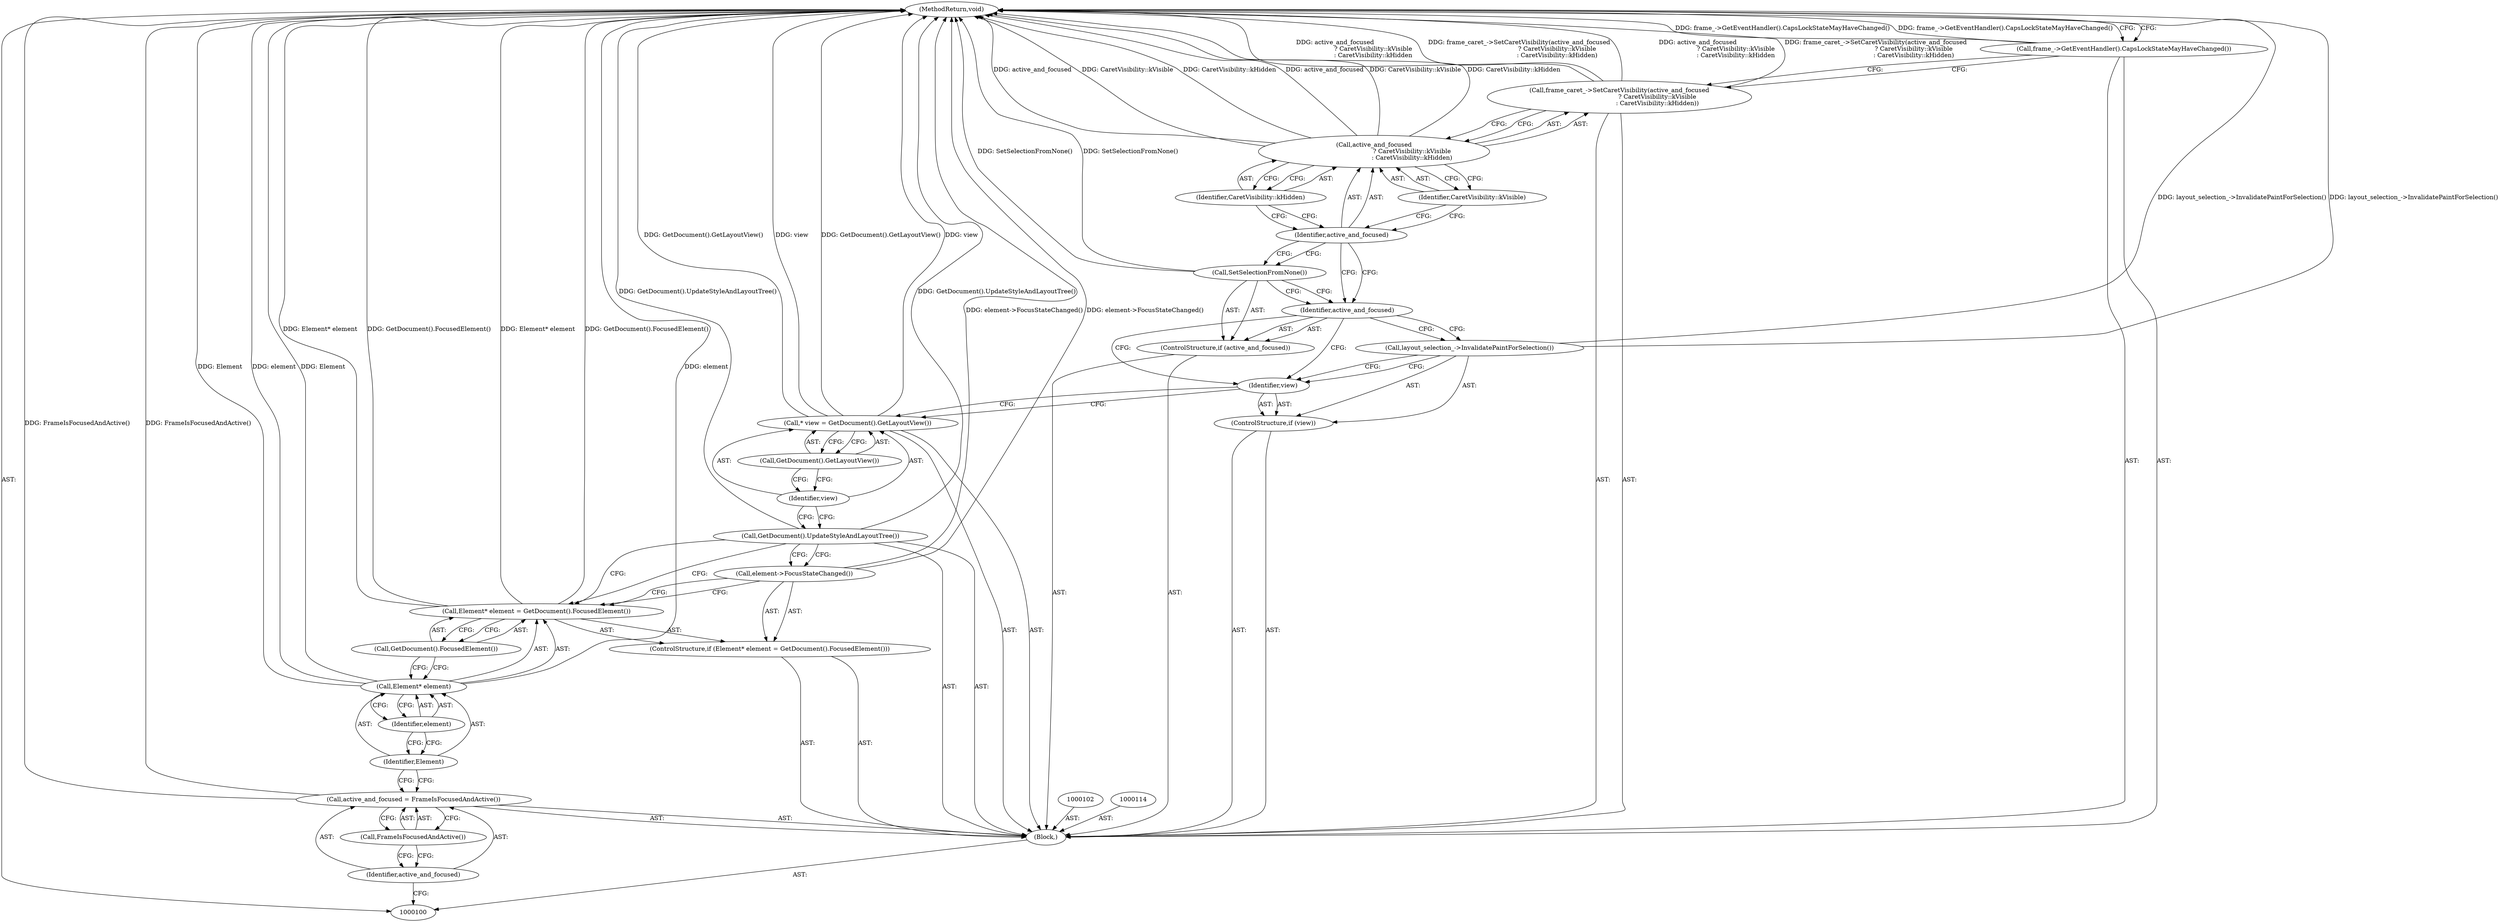 digraph "0_Chrome_f1574f25e1402e748bf2bd7e28ce3dd96ceb1ca4_0" {
"1000130" [label="(MethodReturn,void)"];
"1000101" [label="(Block,)"];
"1000118" [label="(ControlStructure,if (view))"];
"1000119" [label="(Identifier,view)"];
"1000120" [label="(Call,layout_selection_->InvalidatePaintForSelection())"];
"1000121" [label="(ControlStructure,if (active_and_focused))"];
"1000122" [label="(Identifier,active_and_focused)"];
"1000123" [label="(Call,SetSelectionFromNone())"];
"1000124" [label="(Call,frame_caret_->SetCaretVisibility(active_and_focused\n                                       ? CaretVisibility::kVisible\n                                       : CaretVisibility::kHidden))"];
"1000125" [label="(Call,active_and_focused\n                                       ? CaretVisibility::kVisible\n                                       : CaretVisibility::kHidden)"];
"1000126" [label="(Identifier,active_and_focused)"];
"1000127" [label="(Identifier,CaretVisibility::kVisible)"];
"1000128" [label="(Identifier,CaretVisibility::kHidden)"];
"1000129" [label="(Call,frame_->GetEventHandler().CapsLockStateMayHaveChanged())"];
"1000105" [label="(Call,FrameIsFocusedAndActive())"];
"1000103" [label="(Call,active_and_focused = FrameIsFocusedAndActive())"];
"1000104" [label="(Identifier,active_and_focused)"];
"1000110" [label="(Identifier,element)"];
"1000106" [label="(ControlStructure,if (Element* element = GetDocument().FocusedElement()))"];
"1000111" [label="(Call,GetDocument().FocusedElement())"];
"1000107" [label="(Call,Element* element = GetDocument().FocusedElement())"];
"1000108" [label="(Call,Element* element)"];
"1000109" [label="(Identifier,Element)"];
"1000112" [label="(Call,element->FocusStateChanged())"];
"1000113" [label="(Call,GetDocument().UpdateStyleAndLayoutTree())"];
"1000117" [label="(Call,GetDocument().GetLayoutView())"];
"1000115" [label="(Call,* view = GetDocument().GetLayoutView())"];
"1000116" [label="(Identifier,view)"];
"1000130" -> "1000100"  [label="AST: "];
"1000130" -> "1000129"  [label="CFG: "];
"1000115" -> "1000130"  [label="DDG: GetDocument().GetLayoutView()"];
"1000115" -> "1000130"  [label="DDG: view"];
"1000125" -> "1000130"  [label="DDG: active_and_focused"];
"1000125" -> "1000130"  [label="DDG: CaretVisibility::kVisible"];
"1000125" -> "1000130"  [label="DDG: CaretVisibility::kHidden"];
"1000124" -> "1000130"  [label="DDG: active_and_focused\n                                       ? CaretVisibility::kVisible\n                                       : CaretVisibility::kHidden"];
"1000124" -> "1000130"  [label="DDG: frame_caret_->SetCaretVisibility(active_and_focused\n                                       ? CaretVisibility::kVisible\n                                       : CaretVisibility::kHidden)"];
"1000107" -> "1000130"  [label="DDG: Element* element"];
"1000107" -> "1000130"  [label="DDG: GetDocument().FocusedElement()"];
"1000103" -> "1000130"  [label="DDG: FrameIsFocusedAndActive()"];
"1000123" -> "1000130"  [label="DDG: SetSelectionFromNone()"];
"1000112" -> "1000130"  [label="DDG: element->FocusStateChanged()"];
"1000108" -> "1000130"  [label="DDG: Element"];
"1000108" -> "1000130"  [label="DDG: element"];
"1000129" -> "1000130"  [label="DDG: frame_->GetEventHandler().CapsLockStateMayHaveChanged()"];
"1000113" -> "1000130"  [label="DDG: GetDocument().UpdateStyleAndLayoutTree()"];
"1000120" -> "1000130"  [label="DDG: layout_selection_->InvalidatePaintForSelection()"];
"1000101" -> "1000100"  [label="AST: "];
"1000102" -> "1000101"  [label="AST: "];
"1000103" -> "1000101"  [label="AST: "];
"1000106" -> "1000101"  [label="AST: "];
"1000113" -> "1000101"  [label="AST: "];
"1000114" -> "1000101"  [label="AST: "];
"1000115" -> "1000101"  [label="AST: "];
"1000118" -> "1000101"  [label="AST: "];
"1000121" -> "1000101"  [label="AST: "];
"1000124" -> "1000101"  [label="AST: "];
"1000129" -> "1000101"  [label="AST: "];
"1000118" -> "1000101"  [label="AST: "];
"1000119" -> "1000118"  [label="AST: "];
"1000120" -> "1000118"  [label="AST: "];
"1000119" -> "1000118"  [label="AST: "];
"1000119" -> "1000115"  [label="CFG: "];
"1000120" -> "1000119"  [label="CFG: "];
"1000122" -> "1000119"  [label="CFG: "];
"1000120" -> "1000118"  [label="AST: "];
"1000120" -> "1000119"  [label="CFG: "];
"1000122" -> "1000120"  [label="CFG: "];
"1000120" -> "1000130"  [label="DDG: layout_selection_->InvalidatePaintForSelection()"];
"1000121" -> "1000101"  [label="AST: "];
"1000122" -> "1000121"  [label="AST: "];
"1000123" -> "1000121"  [label="AST: "];
"1000122" -> "1000121"  [label="AST: "];
"1000122" -> "1000120"  [label="CFG: "];
"1000122" -> "1000119"  [label="CFG: "];
"1000123" -> "1000122"  [label="CFG: "];
"1000126" -> "1000122"  [label="CFG: "];
"1000123" -> "1000121"  [label="AST: "];
"1000123" -> "1000122"  [label="CFG: "];
"1000126" -> "1000123"  [label="CFG: "];
"1000123" -> "1000130"  [label="DDG: SetSelectionFromNone()"];
"1000124" -> "1000101"  [label="AST: "];
"1000124" -> "1000125"  [label="CFG: "];
"1000125" -> "1000124"  [label="AST: "];
"1000129" -> "1000124"  [label="CFG: "];
"1000124" -> "1000130"  [label="DDG: active_and_focused\n                                       ? CaretVisibility::kVisible\n                                       : CaretVisibility::kHidden"];
"1000124" -> "1000130"  [label="DDG: frame_caret_->SetCaretVisibility(active_and_focused\n                                       ? CaretVisibility::kVisible\n                                       : CaretVisibility::kHidden)"];
"1000125" -> "1000124"  [label="AST: "];
"1000125" -> "1000127"  [label="CFG: "];
"1000125" -> "1000128"  [label="CFG: "];
"1000126" -> "1000125"  [label="AST: "];
"1000127" -> "1000125"  [label="AST: "];
"1000128" -> "1000125"  [label="AST: "];
"1000124" -> "1000125"  [label="CFG: "];
"1000125" -> "1000130"  [label="DDG: active_and_focused"];
"1000125" -> "1000130"  [label="DDG: CaretVisibility::kVisible"];
"1000125" -> "1000130"  [label="DDG: CaretVisibility::kHidden"];
"1000126" -> "1000125"  [label="AST: "];
"1000126" -> "1000123"  [label="CFG: "];
"1000126" -> "1000122"  [label="CFG: "];
"1000127" -> "1000126"  [label="CFG: "];
"1000128" -> "1000126"  [label="CFG: "];
"1000127" -> "1000125"  [label="AST: "];
"1000127" -> "1000126"  [label="CFG: "];
"1000125" -> "1000127"  [label="CFG: "];
"1000128" -> "1000125"  [label="AST: "];
"1000128" -> "1000126"  [label="CFG: "];
"1000125" -> "1000128"  [label="CFG: "];
"1000129" -> "1000101"  [label="AST: "];
"1000129" -> "1000124"  [label="CFG: "];
"1000130" -> "1000129"  [label="CFG: "];
"1000129" -> "1000130"  [label="DDG: frame_->GetEventHandler().CapsLockStateMayHaveChanged()"];
"1000105" -> "1000103"  [label="AST: "];
"1000105" -> "1000104"  [label="CFG: "];
"1000103" -> "1000105"  [label="CFG: "];
"1000103" -> "1000101"  [label="AST: "];
"1000103" -> "1000105"  [label="CFG: "];
"1000104" -> "1000103"  [label="AST: "];
"1000105" -> "1000103"  [label="AST: "];
"1000109" -> "1000103"  [label="CFG: "];
"1000103" -> "1000130"  [label="DDG: FrameIsFocusedAndActive()"];
"1000104" -> "1000103"  [label="AST: "];
"1000104" -> "1000100"  [label="CFG: "];
"1000105" -> "1000104"  [label="CFG: "];
"1000110" -> "1000108"  [label="AST: "];
"1000110" -> "1000109"  [label="CFG: "];
"1000108" -> "1000110"  [label="CFG: "];
"1000106" -> "1000101"  [label="AST: "];
"1000107" -> "1000106"  [label="AST: "];
"1000112" -> "1000106"  [label="AST: "];
"1000111" -> "1000107"  [label="AST: "];
"1000111" -> "1000108"  [label="CFG: "];
"1000107" -> "1000111"  [label="CFG: "];
"1000107" -> "1000106"  [label="AST: "];
"1000107" -> "1000111"  [label="CFG: "];
"1000108" -> "1000107"  [label="AST: "];
"1000111" -> "1000107"  [label="AST: "];
"1000112" -> "1000107"  [label="CFG: "];
"1000113" -> "1000107"  [label="CFG: "];
"1000107" -> "1000130"  [label="DDG: Element* element"];
"1000107" -> "1000130"  [label="DDG: GetDocument().FocusedElement()"];
"1000108" -> "1000107"  [label="AST: "];
"1000108" -> "1000110"  [label="CFG: "];
"1000109" -> "1000108"  [label="AST: "];
"1000110" -> "1000108"  [label="AST: "];
"1000111" -> "1000108"  [label="CFG: "];
"1000108" -> "1000130"  [label="DDG: Element"];
"1000108" -> "1000130"  [label="DDG: element"];
"1000109" -> "1000108"  [label="AST: "];
"1000109" -> "1000103"  [label="CFG: "];
"1000110" -> "1000109"  [label="CFG: "];
"1000112" -> "1000106"  [label="AST: "];
"1000112" -> "1000107"  [label="CFG: "];
"1000113" -> "1000112"  [label="CFG: "];
"1000112" -> "1000130"  [label="DDG: element->FocusStateChanged()"];
"1000113" -> "1000101"  [label="AST: "];
"1000113" -> "1000112"  [label="CFG: "];
"1000113" -> "1000107"  [label="CFG: "];
"1000116" -> "1000113"  [label="CFG: "];
"1000113" -> "1000130"  [label="DDG: GetDocument().UpdateStyleAndLayoutTree()"];
"1000117" -> "1000115"  [label="AST: "];
"1000117" -> "1000116"  [label="CFG: "];
"1000115" -> "1000117"  [label="CFG: "];
"1000115" -> "1000101"  [label="AST: "];
"1000115" -> "1000117"  [label="CFG: "];
"1000116" -> "1000115"  [label="AST: "];
"1000117" -> "1000115"  [label="AST: "];
"1000119" -> "1000115"  [label="CFG: "];
"1000115" -> "1000130"  [label="DDG: GetDocument().GetLayoutView()"];
"1000115" -> "1000130"  [label="DDG: view"];
"1000116" -> "1000115"  [label="AST: "];
"1000116" -> "1000113"  [label="CFG: "];
"1000117" -> "1000116"  [label="CFG: "];
}
